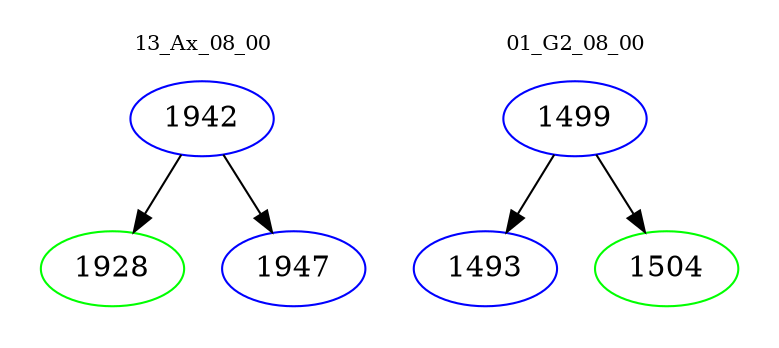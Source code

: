 digraph{
subgraph cluster_0 {
color = white
label = "13_Ax_08_00";
fontsize=10;
T0_1942 [label="1942", color="blue"]
T0_1942 -> T0_1928 [color="black"]
T0_1928 [label="1928", color="green"]
T0_1942 -> T0_1947 [color="black"]
T0_1947 [label="1947", color="blue"]
}
subgraph cluster_1 {
color = white
label = "01_G2_08_00";
fontsize=10;
T1_1499 [label="1499", color="blue"]
T1_1499 -> T1_1493 [color="black"]
T1_1493 [label="1493", color="blue"]
T1_1499 -> T1_1504 [color="black"]
T1_1504 [label="1504", color="green"]
}
}
